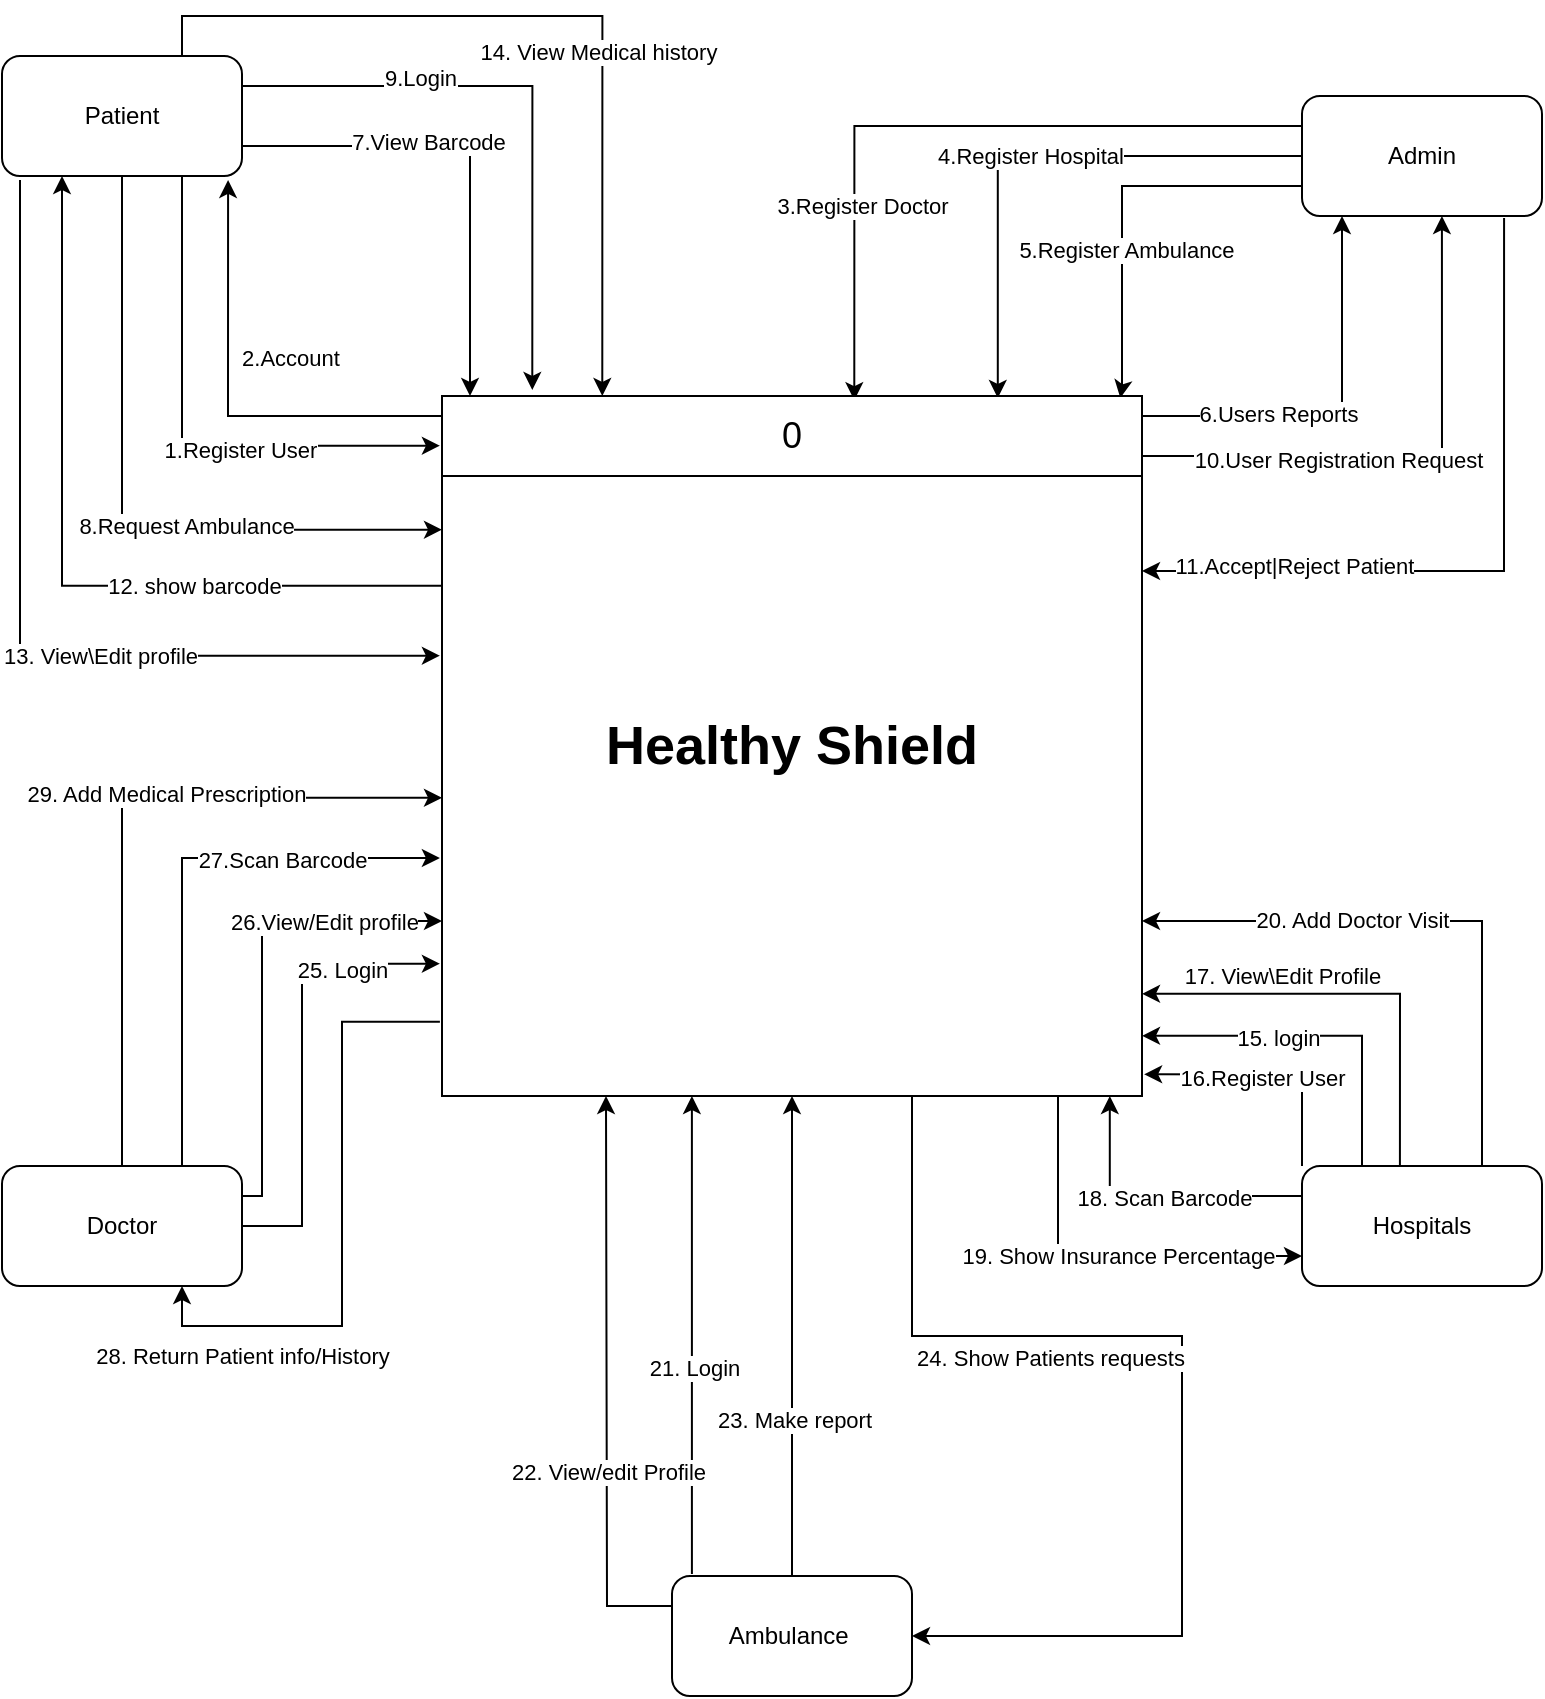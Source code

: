 <mxfile version="13.1.0" type="github">
  <diagram id="t-40IrdALzzYhq3jKnCi" name="Page-1">
    <mxGraphModel dx="1422" dy="762" grid="1" gridSize="10" guides="1" tooltips="1" connect="1" arrows="1" fold="1" page="1" pageScale="1" pageWidth="827" pageHeight="1169" math="0" shadow="0">
      <root>
        <mxCell id="0" />
        <mxCell id="1" parent="0" />
        <mxCell id="WkDb-Qz1wxZT0FGAP73l-8" style="edgeStyle=orthogonalEdgeStyle;rounded=0;orthogonalLoop=1;jettySize=auto;html=1;exitX=0;exitY=0.25;exitDx=0;exitDy=0;entryX=0.942;entryY=1.033;entryDx=0;entryDy=0;entryPerimeter=0;" parent="1" source="WkDb-Qz1wxZT0FGAP73l-14" target="WkDb-Qz1wxZT0FGAP73l-2" edge="1">
          <mxGeometry relative="1" as="geometry">
            <Array as="points">
              <mxPoint x="153" y="210" />
            </Array>
          </mxGeometry>
        </mxCell>
        <mxCell id="WkDb-Qz1wxZT0FGAP73l-10" value="2.Account" style="edgeLabel;html=1;align=center;verticalAlign=middle;resizable=0;points=[];" parent="WkDb-Qz1wxZT0FGAP73l-8" vertex="1" connectable="0">
          <mxGeometry x="-0.048" y="-29" relative="1" as="geometry">
            <mxPoint x="2" y="-29" as="offset" />
          </mxGeometry>
        </mxCell>
        <mxCell id="Vhr6AQCbH3jPlNNf15J3-7" style="edgeStyle=orthogonalEdgeStyle;rounded=0;orthogonalLoop=1;jettySize=auto;html=1;exitX=0;exitY=0.271;exitDx=0;exitDy=0;entryX=0.25;entryY=1;entryDx=0;entryDy=0;exitPerimeter=0;" parent="1" source="WkDb-Qz1wxZT0FGAP73l-1" target="WkDb-Qz1wxZT0FGAP73l-2" edge="1">
          <mxGeometry relative="1" as="geometry" />
        </mxCell>
        <mxCell id="Vhr6AQCbH3jPlNNf15J3-8" value="12. show barcode" style="edgeLabel;html=1;align=center;verticalAlign=middle;resizable=0;points=[];" parent="Vhr6AQCbH3jPlNNf15J3-7" vertex="1" connectable="0">
          <mxGeometry x="-0.369" relative="1" as="geometry">
            <mxPoint as="offset" />
          </mxGeometry>
        </mxCell>
        <mxCell id="Vhr6AQCbH3jPlNNf15J3-20" style="edgeStyle=orthogonalEdgeStyle;rounded=0;orthogonalLoop=1;jettySize=auto;html=1;exitX=0.408;exitY=0.017;exitDx=0;exitDy=0;entryX=1;entryY=0.854;entryDx=0;entryDy=0;entryPerimeter=0;exitPerimeter=0;" parent="1" source="WkDb-Qz1wxZT0FGAP73l-4" target="WkDb-Qz1wxZT0FGAP73l-1" edge="1">
          <mxGeometry relative="1" as="geometry" />
        </mxCell>
        <mxCell id="Vhr6AQCbH3jPlNNf15J3-21" value="17. View\Edit Profile" style="edgeLabel;html=1;align=center;verticalAlign=middle;resizable=0;points=[];" parent="Vhr6AQCbH3jPlNNf15J3-20" vertex="1" connectable="0">
          <mxGeometry x="-0.63" y="2" relative="1" as="geometry">
            <mxPoint x="-56.98" y="-56.02" as="offset" />
          </mxGeometry>
        </mxCell>
        <mxCell id="Vhr6AQCbH3jPlNNf15J3-24" style="edgeStyle=orthogonalEdgeStyle;rounded=0;orthogonalLoop=1;jettySize=auto;html=1;exitX=0.88;exitY=0.997;exitDx=0;exitDy=0;entryX=0;entryY=0.75;entryDx=0;entryDy=0;exitPerimeter=0;" parent="1" source="WkDb-Qz1wxZT0FGAP73l-1" target="WkDb-Qz1wxZT0FGAP73l-4" edge="1">
          <mxGeometry relative="1" as="geometry" />
        </mxCell>
        <mxCell id="Vhr6AQCbH3jPlNNf15J3-25" value="19. Show Insurance Percentage" style="edgeLabel;html=1;align=center;verticalAlign=middle;resizable=0;points=[];" parent="Vhr6AQCbH3jPlNNf15J3-24" vertex="1" connectable="0">
          <mxGeometry x="-0.202" y="30" relative="1" as="geometry">
            <mxPoint x="30" y="30" as="offset" />
          </mxGeometry>
        </mxCell>
        <mxCell id="zBg8Q1HDBn7q1vF2LZE0-15" style="edgeStyle=orthogonalEdgeStyle;rounded=0;orthogonalLoop=1;jettySize=auto;html=1;exitX=-0.003;exitY=0.894;exitDx=0;exitDy=0;entryX=0.75;entryY=1;entryDx=0;entryDy=0;exitPerimeter=0;" edge="1" parent="1" source="WkDb-Qz1wxZT0FGAP73l-1" target="WkDb-Qz1wxZT0FGAP73l-3">
          <mxGeometry relative="1" as="geometry" />
        </mxCell>
        <mxCell id="zBg8Q1HDBn7q1vF2LZE0-16" value="28. Return Patient info/History" style="edgeLabel;html=1;align=center;verticalAlign=middle;resizable=0;points=[];" vertex="1" connectable="0" parent="zBg8Q1HDBn7q1vF2LZE0-15">
          <mxGeometry x="0.748" y="-1" relative="1" as="geometry">
            <mxPoint x="11.95" y="16" as="offset" />
          </mxGeometry>
        </mxCell>
        <mxCell id="WkDb-Qz1wxZT0FGAP73l-1" value="&lt;font style=&quot;font-size: 27px&quot;&gt;&lt;b&gt;Healthy Shield&lt;/b&gt;&lt;/font&gt;" style="whiteSpace=wrap;html=1;aspect=fixed;" parent="1" vertex="1">
          <mxGeometry x="260" y="200" width="350" height="350" as="geometry" />
        </mxCell>
        <mxCell id="WkDb-Qz1wxZT0FGAP73l-7" style="edgeStyle=orthogonalEdgeStyle;rounded=0;orthogonalLoop=1;jettySize=auto;html=1;exitX=0.75;exitY=1;exitDx=0;exitDy=0;entryX=-0.003;entryY=0.071;entryDx=0;entryDy=0;entryPerimeter=0;" parent="1" source="WkDb-Qz1wxZT0FGAP73l-2" target="WkDb-Qz1wxZT0FGAP73l-1" edge="1">
          <mxGeometry relative="1" as="geometry" />
        </mxCell>
        <mxCell id="WkDb-Qz1wxZT0FGAP73l-9" value="1.Register User" style="edgeLabel;html=1;align=center;verticalAlign=middle;resizable=0;points=[];" parent="WkDb-Qz1wxZT0FGAP73l-7" vertex="1" connectable="0">
          <mxGeometry x="0.023" y="29" relative="1" as="geometry">
            <mxPoint x="29" y="31" as="offset" />
          </mxGeometry>
        </mxCell>
        <mxCell id="WkDb-Qz1wxZT0FGAP73l-22" style="edgeStyle=orthogonalEdgeStyle;rounded=0;orthogonalLoop=1;jettySize=auto;html=1;exitX=0.5;exitY=1;exitDx=0;exitDy=0;entryX=0;entryY=0.191;entryDx=0;entryDy=0;entryPerimeter=0;" parent="1" source="WkDb-Qz1wxZT0FGAP73l-2" target="WkDb-Qz1wxZT0FGAP73l-1" edge="1">
          <mxGeometry relative="1" as="geometry" />
        </mxCell>
        <mxCell id="WkDb-Qz1wxZT0FGAP73l-23" value="8.Request Ambulance" style="edgeLabel;html=1;align=center;verticalAlign=middle;resizable=0;points=[];" parent="WkDb-Qz1wxZT0FGAP73l-22" vertex="1" connectable="0">
          <mxGeometry x="0.039" y="32" relative="1" as="geometry">
            <mxPoint as="offset" />
          </mxGeometry>
        </mxCell>
        <mxCell id="Vhr6AQCbH3jPlNNf15J3-1" style="edgeStyle=orthogonalEdgeStyle;rounded=0;orthogonalLoop=1;jettySize=auto;html=1;exitX=1;exitY=0.25;exitDx=0;exitDy=0;entryX=0.129;entryY=-0.075;entryDx=0;entryDy=0;entryPerimeter=0;" parent="1" source="WkDb-Qz1wxZT0FGAP73l-2" target="WkDb-Qz1wxZT0FGAP73l-14" edge="1">
          <mxGeometry relative="1" as="geometry" />
        </mxCell>
        <mxCell id="Vhr6AQCbH3jPlNNf15J3-2" value="9.Login" style="edgeLabel;html=1;align=center;verticalAlign=middle;resizable=0;points=[];" parent="Vhr6AQCbH3jPlNNf15J3-1" vertex="1" connectable="0">
          <mxGeometry x="-0.401" y="4" relative="1" as="geometry">
            <mxPoint as="offset" />
          </mxGeometry>
        </mxCell>
        <mxCell id="Vhr6AQCbH3jPlNNf15J3-9" style="edgeStyle=orthogonalEdgeStyle;rounded=0;orthogonalLoop=1;jettySize=auto;html=1;exitX=0.75;exitY=0;exitDx=0;exitDy=0;entryX=0.229;entryY=0;entryDx=0;entryDy=0;entryPerimeter=0;" parent="1" source="WkDb-Qz1wxZT0FGAP73l-2" target="WkDb-Qz1wxZT0FGAP73l-14" edge="1">
          <mxGeometry relative="1" as="geometry" />
        </mxCell>
        <mxCell id="Vhr6AQCbH3jPlNNf15J3-10" value="14. View Medical history" style="edgeLabel;html=1;align=center;verticalAlign=middle;resizable=0;points=[];" parent="Vhr6AQCbH3jPlNNf15J3-9" vertex="1" connectable="0">
          <mxGeometry x="0.181" y="-2" relative="1" as="geometry">
            <mxPoint as="offset" />
          </mxGeometry>
        </mxCell>
        <mxCell id="Vhr6AQCbH3jPlNNf15J3-11" style="edgeStyle=orthogonalEdgeStyle;rounded=0;orthogonalLoop=1;jettySize=auto;html=1;exitX=0.075;exitY=1.033;exitDx=0;exitDy=0;entryX=-0.003;entryY=0.371;entryDx=0;entryDy=0;entryPerimeter=0;exitPerimeter=0;" parent="1" source="WkDb-Qz1wxZT0FGAP73l-2" target="WkDb-Qz1wxZT0FGAP73l-1" edge="1">
          <mxGeometry relative="1" as="geometry">
            <Array as="points">
              <mxPoint x="49" y="330" />
            </Array>
          </mxGeometry>
        </mxCell>
        <mxCell id="Vhr6AQCbH3jPlNNf15J3-12" value="13. View\Edit profile" style="edgeLabel;html=1;align=center;verticalAlign=middle;resizable=0;points=[];" parent="Vhr6AQCbH3jPlNNf15J3-11" vertex="1" connectable="0">
          <mxGeometry x="0.062" y="40" relative="1" as="geometry">
            <mxPoint x="40" y="40" as="offset" />
          </mxGeometry>
        </mxCell>
        <mxCell id="WkDb-Qz1wxZT0FGAP73l-2" value="Patient" style="rounded=1;whiteSpace=wrap;html=1;" parent="1" vertex="1">
          <mxGeometry x="40" y="30" width="120" height="60" as="geometry" />
        </mxCell>
        <mxCell id="zBg8Q1HDBn7q1vF2LZE0-8" style="edgeStyle=orthogonalEdgeStyle;rounded=0;orthogonalLoop=1;jettySize=auto;html=1;exitX=0.5;exitY=0;exitDx=0;exitDy=0;entryX=0;entryY=0.574;entryDx=0;entryDy=0;entryPerimeter=0;" edge="1" parent="1" source="WkDb-Qz1wxZT0FGAP73l-3" target="WkDb-Qz1wxZT0FGAP73l-1">
          <mxGeometry relative="1" as="geometry" />
        </mxCell>
        <mxCell id="zBg8Q1HDBn7q1vF2LZE0-17" value="29. Add Medical Prescription" style="edgeLabel;html=1;align=center;verticalAlign=middle;resizable=0;points=[];" vertex="1" connectable="0" parent="zBg8Q1HDBn7q1vF2LZE0-8">
          <mxGeometry x="0.07" y="-22" relative="1" as="geometry">
            <mxPoint x="22" y="-24" as="offset" />
          </mxGeometry>
        </mxCell>
        <mxCell id="zBg8Q1HDBn7q1vF2LZE0-9" style="edgeStyle=orthogonalEdgeStyle;rounded=0;orthogonalLoop=1;jettySize=auto;html=1;exitX=0.75;exitY=0;exitDx=0;exitDy=0;entryX=-0.003;entryY=0.66;entryDx=0;entryDy=0;entryPerimeter=0;" edge="1" parent="1" source="WkDb-Qz1wxZT0FGAP73l-3" target="WkDb-Qz1wxZT0FGAP73l-1">
          <mxGeometry relative="1" as="geometry" />
        </mxCell>
        <mxCell id="zBg8Q1HDBn7q1vF2LZE0-14" value="27.Scan Barcode" style="edgeLabel;html=1;align=center;verticalAlign=middle;resizable=0;points=[];" vertex="1" connectable="0" parent="zBg8Q1HDBn7q1vF2LZE0-9">
          <mxGeometry x="0.082" y="-19" relative="1" as="geometry">
            <mxPoint x="31" as="offset" />
          </mxGeometry>
        </mxCell>
        <mxCell id="zBg8Q1HDBn7q1vF2LZE0-10" style="edgeStyle=orthogonalEdgeStyle;rounded=0;orthogonalLoop=1;jettySize=auto;html=1;exitX=1;exitY=0.25;exitDx=0;exitDy=0;entryX=0;entryY=0.75;entryDx=0;entryDy=0;" edge="1" parent="1" source="WkDb-Qz1wxZT0FGAP73l-3" target="WkDb-Qz1wxZT0FGAP73l-1">
          <mxGeometry relative="1" as="geometry">
            <Array as="points">
              <mxPoint x="170" y="600" />
              <mxPoint x="170" y="463" />
            </Array>
          </mxGeometry>
        </mxCell>
        <mxCell id="zBg8Q1HDBn7q1vF2LZE0-13" value="26.View/Edit profile" style="edgeLabel;html=1;align=center;verticalAlign=middle;resizable=0;points=[];" vertex="1" connectable="0" parent="zBg8Q1HDBn7q1vF2LZE0-10">
          <mxGeometry x="0.368" y="1" relative="1" as="geometry">
            <mxPoint x="15.5" y="1" as="offset" />
          </mxGeometry>
        </mxCell>
        <mxCell id="zBg8Q1HDBn7q1vF2LZE0-11" style="edgeStyle=orthogonalEdgeStyle;rounded=0;orthogonalLoop=1;jettySize=auto;html=1;exitX=1;exitY=0.5;exitDx=0;exitDy=0;entryX=-0.003;entryY=0.811;entryDx=0;entryDy=0;entryPerimeter=0;" edge="1" parent="1" source="WkDb-Qz1wxZT0FGAP73l-3" target="WkDb-Qz1wxZT0FGAP73l-1">
          <mxGeometry relative="1" as="geometry">
            <Array as="points">
              <mxPoint x="190" y="615" />
              <mxPoint x="190" y="484" />
            </Array>
          </mxGeometry>
        </mxCell>
        <mxCell id="zBg8Q1HDBn7q1vF2LZE0-12" value="25. Login" style="edgeLabel;html=1;align=center;verticalAlign=middle;resizable=0;points=[];" vertex="1" connectable="0" parent="zBg8Q1HDBn7q1vF2LZE0-11">
          <mxGeometry x="0.574" y="-3" relative="1" as="geometry">
            <mxPoint as="offset" />
          </mxGeometry>
        </mxCell>
        <mxCell id="WkDb-Qz1wxZT0FGAP73l-3" value="Doctor" style="rounded=1;whiteSpace=wrap;html=1;" parent="1" vertex="1">
          <mxGeometry x="40" y="585" width="120" height="60" as="geometry" />
        </mxCell>
        <mxCell id="Vhr6AQCbH3jPlNNf15J3-13" style="edgeStyle=orthogonalEdgeStyle;rounded=0;orthogonalLoop=1;jettySize=auto;html=1;exitX=0.25;exitY=0;exitDx=0;exitDy=0;entryX=1;entryY=0.914;entryDx=0;entryDy=0;entryPerimeter=0;" parent="1" source="WkDb-Qz1wxZT0FGAP73l-4" target="WkDb-Qz1wxZT0FGAP73l-1" edge="1">
          <mxGeometry relative="1" as="geometry" />
        </mxCell>
        <mxCell id="Vhr6AQCbH3jPlNNf15J3-14" value="15. login" style="edgeLabel;html=1;align=center;verticalAlign=middle;resizable=0;points=[];" parent="Vhr6AQCbH3jPlNNf15J3-13" vertex="1" connectable="0">
          <mxGeometry x="0.223" y="1" relative="1" as="geometry">
            <mxPoint as="offset" />
          </mxGeometry>
        </mxCell>
        <mxCell id="Vhr6AQCbH3jPlNNf15J3-17" style="edgeStyle=orthogonalEdgeStyle;rounded=0;orthogonalLoop=1;jettySize=auto;html=1;exitX=0;exitY=0;exitDx=0;exitDy=0;entryX=1.003;entryY=0.969;entryDx=0;entryDy=0;entryPerimeter=0;" parent="1" source="WkDb-Qz1wxZT0FGAP73l-4" target="WkDb-Qz1wxZT0FGAP73l-1" edge="1">
          <mxGeometry relative="1" as="geometry">
            <Array as="points">
              <mxPoint x="690" y="539" />
            </Array>
          </mxGeometry>
        </mxCell>
        <mxCell id="Vhr6AQCbH3jPlNNf15J3-18" value="16.Register User" style="edgeLabel;html=1;align=center;verticalAlign=middle;resizable=0;points=[];" parent="Vhr6AQCbH3jPlNNf15J3-17" vertex="1" connectable="0">
          <mxGeometry x="0.199" y="2" relative="1" as="geometry">
            <mxPoint x="9.2" as="offset" />
          </mxGeometry>
        </mxCell>
        <mxCell id="Vhr6AQCbH3jPlNNf15J3-22" style="edgeStyle=orthogonalEdgeStyle;rounded=0;orthogonalLoop=1;jettySize=auto;html=1;exitX=0;exitY=0.25;exitDx=0;exitDy=0;entryX=0.954;entryY=1;entryDx=0;entryDy=0;entryPerimeter=0;" parent="1" source="WkDb-Qz1wxZT0FGAP73l-4" target="WkDb-Qz1wxZT0FGAP73l-1" edge="1">
          <mxGeometry relative="1" as="geometry" />
        </mxCell>
        <mxCell id="Vhr6AQCbH3jPlNNf15J3-23" value="18. Scan Barcode" style="edgeLabel;html=1;align=center;verticalAlign=middle;resizable=0;points=[];" parent="Vhr6AQCbH3jPlNNf15J3-22" vertex="1" connectable="0">
          <mxGeometry x="-0.055" y="1" relative="1" as="geometry">
            <mxPoint as="offset" />
          </mxGeometry>
        </mxCell>
        <mxCell id="Vhr6AQCbH3jPlNNf15J3-27" style="edgeStyle=orthogonalEdgeStyle;rounded=0;orthogonalLoop=1;jettySize=auto;html=1;exitX=0.75;exitY=0;exitDx=0;exitDy=0;entryX=1;entryY=0.75;entryDx=0;entryDy=0;" parent="1" source="WkDb-Qz1wxZT0FGAP73l-4" target="WkDb-Qz1wxZT0FGAP73l-1" edge="1">
          <mxGeometry relative="1" as="geometry" />
        </mxCell>
        <mxCell id="Vhr6AQCbH3jPlNNf15J3-28" value="20. Add Doctor Visit" style="edgeLabel;html=1;align=center;verticalAlign=middle;resizable=0;points=[];" parent="Vhr6AQCbH3jPlNNf15J3-27" vertex="1" connectable="0">
          <mxGeometry x="0.289" y="-1" relative="1" as="geometry">
            <mxPoint x="1" as="offset" />
          </mxGeometry>
        </mxCell>
        <mxCell id="WkDb-Qz1wxZT0FGAP73l-4" value="Hospitals" style="rounded=1;whiteSpace=wrap;html=1;" parent="1" vertex="1">
          <mxGeometry x="690" y="585" width="120" height="60" as="geometry" />
        </mxCell>
        <mxCell id="Vhr6AQCbH3jPlNNf15J3-15" style="edgeStyle=orthogonalEdgeStyle;rounded=0;orthogonalLoop=1;jettySize=auto;html=1;exitX=0.083;exitY=-0.017;exitDx=0;exitDy=0;entryX=0.357;entryY=1;entryDx=0;entryDy=0;entryPerimeter=0;exitPerimeter=0;" parent="1" source="WkDb-Qz1wxZT0FGAP73l-5" target="WkDb-Qz1wxZT0FGAP73l-1" edge="1">
          <mxGeometry relative="1" as="geometry" />
        </mxCell>
        <mxCell id="Vhr6AQCbH3jPlNNf15J3-16" value="21. Login" style="edgeLabel;html=1;align=center;verticalAlign=middle;resizable=0;points=[];" parent="Vhr6AQCbH3jPlNNf15J3-15" vertex="1" connectable="0">
          <mxGeometry x="0.001" y="-16" relative="1" as="geometry">
            <mxPoint x="-15" y="16" as="offset" />
          </mxGeometry>
        </mxCell>
        <mxCell id="zBg8Q1HDBn7q1vF2LZE0-1" style="edgeStyle=orthogonalEdgeStyle;rounded=0;orthogonalLoop=1;jettySize=auto;html=1;exitX=0;exitY=0.25;exitDx=0;exitDy=0;" edge="1" parent="1" source="WkDb-Qz1wxZT0FGAP73l-5">
          <mxGeometry relative="1" as="geometry">
            <mxPoint x="342" y="550" as="targetPoint" />
          </mxGeometry>
        </mxCell>
        <mxCell id="zBg8Q1HDBn7q1vF2LZE0-2" value="22. View/edit Profile" style="edgeLabel;html=1;align=center;verticalAlign=middle;resizable=0;points=[];" vertex="1" connectable="0" parent="zBg8Q1HDBn7q1vF2LZE0-1">
          <mxGeometry x="-0.303" relative="1" as="geometry">
            <mxPoint as="offset" />
          </mxGeometry>
        </mxCell>
        <mxCell id="zBg8Q1HDBn7q1vF2LZE0-3" style="edgeStyle=orthogonalEdgeStyle;rounded=0;orthogonalLoop=1;jettySize=auto;html=1;exitX=0.5;exitY=0;exitDx=0;exitDy=0;entryX=0.5;entryY=1;entryDx=0;entryDy=0;" edge="1" parent="1" source="WkDb-Qz1wxZT0FGAP73l-5" target="WkDb-Qz1wxZT0FGAP73l-1">
          <mxGeometry relative="1" as="geometry" />
        </mxCell>
        <mxCell id="zBg8Q1HDBn7q1vF2LZE0-4" value="23. Make report" style="edgeLabel;html=1;align=center;verticalAlign=middle;resizable=0;points=[];" vertex="1" connectable="0" parent="zBg8Q1HDBn7q1vF2LZE0-3">
          <mxGeometry x="-0.35" y="-1" relative="1" as="geometry">
            <mxPoint as="offset" />
          </mxGeometry>
        </mxCell>
        <mxCell id="zBg8Q1HDBn7q1vF2LZE0-5" style="edgeStyle=orthogonalEdgeStyle;rounded=0;orthogonalLoop=1;jettySize=auto;html=1;entryX=1;entryY=0.5;entryDx=0;entryDy=0;" edge="1" parent="1" source="WkDb-Qz1wxZT0FGAP73l-1" target="WkDb-Qz1wxZT0FGAP73l-5">
          <mxGeometry relative="1" as="geometry">
            <Array as="points">
              <mxPoint x="495" y="670" />
              <mxPoint x="630" y="670" />
              <mxPoint x="630" y="820" />
            </Array>
          </mxGeometry>
        </mxCell>
        <mxCell id="zBg8Q1HDBn7q1vF2LZE0-6" value="24. Show Patients requests" style="edgeLabel;html=1;align=center;verticalAlign=middle;resizable=0;points=[];" vertex="1" connectable="0" parent="zBg8Q1HDBn7q1vF2LZE0-5">
          <mxGeometry x="-0.3" y="2" relative="1" as="geometry">
            <mxPoint y="13" as="offset" />
          </mxGeometry>
        </mxCell>
        <mxCell id="WkDb-Qz1wxZT0FGAP73l-5" value="Ambulance&amp;nbsp;" style="rounded=1;whiteSpace=wrap;html=1;" parent="1" vertex="1">
          <mxGeometry x="375" y="790" width="120" height="60" as="geometry" />
        </mxCell>
        <mxCell id="WkDb-Qz1wxZT0FGAP73l-11" style="edgeStyle=orthogonalEdgeStyle;rounded=0;orthogonalLoop=1;jettySize=auto;html=1;exitX=0;exitY=0.25;exitDx=0;exitDy=0;entryX=0.589;entryY=0.006;entryDx=0;entryDy=0;entryPerimeter=0;" parent="1" source="WkDb-Qz1wxZT0FGAP73l-6" target="WkDb-Qz1wxZT0FGAP73l-1" edge="1">
          <mxGeometry relative="1" as="geometry">
            <Array as="points">
              <mxPoint x="466" y="65" />
            </Array>
          </mxGeometry>
        </mxCell>
        <mxCell id="WkDb-Qz1wxZT0FGAP73l-16" value="3.Register Doctor" style="edgeLabel;html=1;align=center;verticalAlign=middle;resizable=0;points=[];" parent="WkDb-Qz1wxZT0FGAP73l-11" vertex="1" connectable="0">
          <mxGeometry x="0.219" y="40" relative="1" as="geometry">
            <mxPoint as="offset" />
          </mxGeometry>
        </mxCell>
        <mxCell id="WkDb-Qz1wxZT0FGAP73l-12" value="4.Register Hospital" style="edgeStyle=orthogonalEdgeStyle;rounded=0;orthogonalLoop=1;jettySize=auto;html=1;exitX=0;exitY=0.5;exitDx=0;exitDy=0;entryX=0.794;entryY=0.025;entryDx=0;entryDy=0;entryPerimeter=0;" parent="1" source="WkDb-Qz1wxZT0FGAP73l-6" target="WkDb-Qz1wxZT0FGAP73l-14" edge="1">
          <mxGeometry relative="1" as="geometry" />
        </mxCell>
        <mxCell id="WkDb-Qz1wxZT0FGAP73l-13" style="edgeStyle=orthogonalEdgeStyle;rounded=0;orthogonalLoop=1;jettySize=auto;html=1;exitX=0;exitY=0.75;exitDx=0;exitDy=0;entryX=0.969;entryY=0.025;entryDx=0;entryDy=0;entryPerimeter=0;" parent="1" source="WkDb-Qz1wxZT0FGAP73l-6" target="WkDb-Qz1wxZT0FGAP73l-14" edge="1">
          <mxGeometry relative="1" as="geometry">
            <Array as="points">
              <mxPoint x="600" y="95" />
              <mxPoint x="600" y="196" />
            </Array>
          </mxGeometry>
        </mxCell>
        <mxCell id="WkDb-Qz1wxZT0FGAP73l-17" value="5.Register Ambulance" style="edgeLabel;html=1;align=center;verticalAlign=middle;resizable=0;points=[];" parent="WkDb-Qz1wxZT0FGAP73l-13" vertex="1" connectable="0">
          <mxGeometry x="-0.102" y="32" relative="1" as="geometry">
            <mxPoint as="offset" />
          </mxGeometry>
        </mxCell>
        <mxCell id="Vhr6AQCbH3jPlNNf15J3-5" style="edgeStyle=orthogonalEdgeStyle;rounded=0;orthogonalLoop=1;jettySize=auto;html=1;exitX=0.842;exitY=1.017;exitDx=0;exitDy=0;entryX=1;entryY=0.25;entryDx=0;entryDy=0;exitPerimeter=0;" parent="1" source="WkDb-Qz1wxZT0FGAP73l-6" target="WkDb-Qz1wxZT0FGAP73l-1" edge="1">
          <mxGeometry relative="1" as="geometry" />
        </mxCell>
        <mxCell id="Vhr6AQCbH3jPlNNf15J3-6" value="11.Accept|Reject Patient" style="edgeLabel;html=1;align=center;verticalAlign=middle;resizable=0;points=[];" parent="Vhr6AQCbH3jPlNNf15J3-5" vertex="1" connectable="0">
          <mxGeometry x="0.575" y="-3" relative="1" as="geometry">
            <mxPoint as="offset" />
          </mxGeometry>
        </mxCell>
        <mxCell id="WkDb-Qz1wxZT0FGAP73l-6" value="Admin" style="rounded=1;whiteSpace=wrap;html=1;" parent="1" vertex="1">
          <mxGeometry x="690" y="50" width="120" height="60" as="geometry" />
        </mxCell>
        <mxCell id="WkDb-Qz1wxZT0FGAP73l-15" style="edgeStyle=orthogonalEdgeStyle;rounded=0;orthogonalLoop=1;jettySize=auto;html=1;exitX=1;exitY=0.25;exitDx=0;exitDy=0;" parent="1" source="WkDb-Qz1wxZT0FGAP73l-14" edge="1">
          <mxGeometry relative="1" as="geometry">
            <mxPoint x="710" y="110" as="targetPoint" />
            <Array as="points">
              <mxPoint x="710" y="210" />
              <mxPoint x="710" y="110" />
            </Array>
          </mxGeometry>
        </mxCell>
        <mxCell id="WkDb-Qz1wxZT0FGAP73l-18" value="6.Users Reports" style="edgeLabel;html=1;align=center;verticalAlign=middle;resizable=0;points=[];" parent="WkDb-Qz1wxZT0FGAP73l-15" vertex="1" connectable="0">
          <mxGeometry x="-0.321" y="1" relative="1" as="geometry">
            <mxPoint as="offset" />
          </mxGeometry>
        </mxCell>
        <mxCell id="WkDb-Qz1wxZT0FGAP73l-19" style="edgeStyle=orthogonalEdgeStyle;rounded=0;orthogonalLoop=1;jettySize=auto;html=1;exitX=1;exitY=0.75;exitDx=0;exitDy=0;entryX=0.04;entryY=0;entryDx=0;entryDy=0;entryPerimeter=0;" parent="1" source="WkDb-Qz1wxZT0FGAP73l-2" target="WkDb-Qz1wxZT0FGAP73l-14" edge="1">
          <mxGeometry relative="1" as="geometry" />
        </mxCell>
        <mxCell id="WkDb-Qz1wxZT0FGAP73l-21" value="7.View Barcode" style="edgeLabel;html=1;align=center;verticalAlign=middle;resizable=0;points=[];" parent="WkDb-Qz1wxZT0FGAP73l-19" vertex="1" connectable="0">
          <mxGeometry x="-0.227" y="2" relative="1" as="geometry">
            <mxPoint as="offset" />
          </mxGeometry>
        </mxCell>
        <mxCell id="Vhr6AQCbH3jPlNNf15J3-3" style="edgeStyle=orthogonalEdgeStyle;rounded=0;orthogonalLoop=1;jettySize=auto;html=1;exitX=1;exitY=0.75;exitDx=0;exitDy=0;entryX=0.583;entryY=1;entryDx=0;entryDy=0;entryPerimeter=0;" parent="1" source="WkDb-Qz1wxZT0FGAP73l-14" target="WkDb-Qz1wxZT0FGAP73l-6" edge="1">
          <mxGeometry relative="1" as="geometry" />
        </mxCell>
        <mxCell id="Vhr6AQCbH3jPlNNf15J3-4" value="10.User Registration Request" style="edgeLabel;html=1;align=center;verticalAlign=middle;resizable=0;points=[];" parent="Vhr6AQCbH3jPlNNf15J3-3" vertex="1" connectable="0">
          <mxGeometry x="-0.274" y="-2" relative="1" as="geometry">
            <mxPoint as="offset" />
          </mxGeometry>
        </mxCell>
        <mxCell id="WkDb-Qz1wxZT0FGAP73l-14" value="&lt;font style=&quot;font-size: 18px&quot;&gt;0&lt;/font&gt;" style="rounded=0;whiteSpace=wrap;html=1;" parent="1" vertex="1">
          <mxGeometry x="260" y="200" width="350" height="40" as="geometry" />
        </mxCell>
      </root>
    </mxGraphModel>
  </diagram>
</mxfile>
